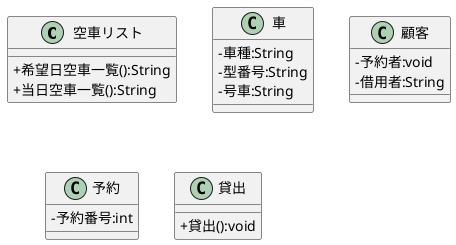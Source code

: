 @startuml
skinparam classAttributeIconSize 0
class 空車リスト  {
+希望日空車一覧():String
+当日空車一覧():String
}
class 車 {
- 車種:String
- 型番号:String
- 号車:String
}
class 顧客 {
- 予約者:void
- 借用者:String
}
class 予約 {
- 予約番号:int
}
class 貸出{
+ 貸出():void
}
@enduml